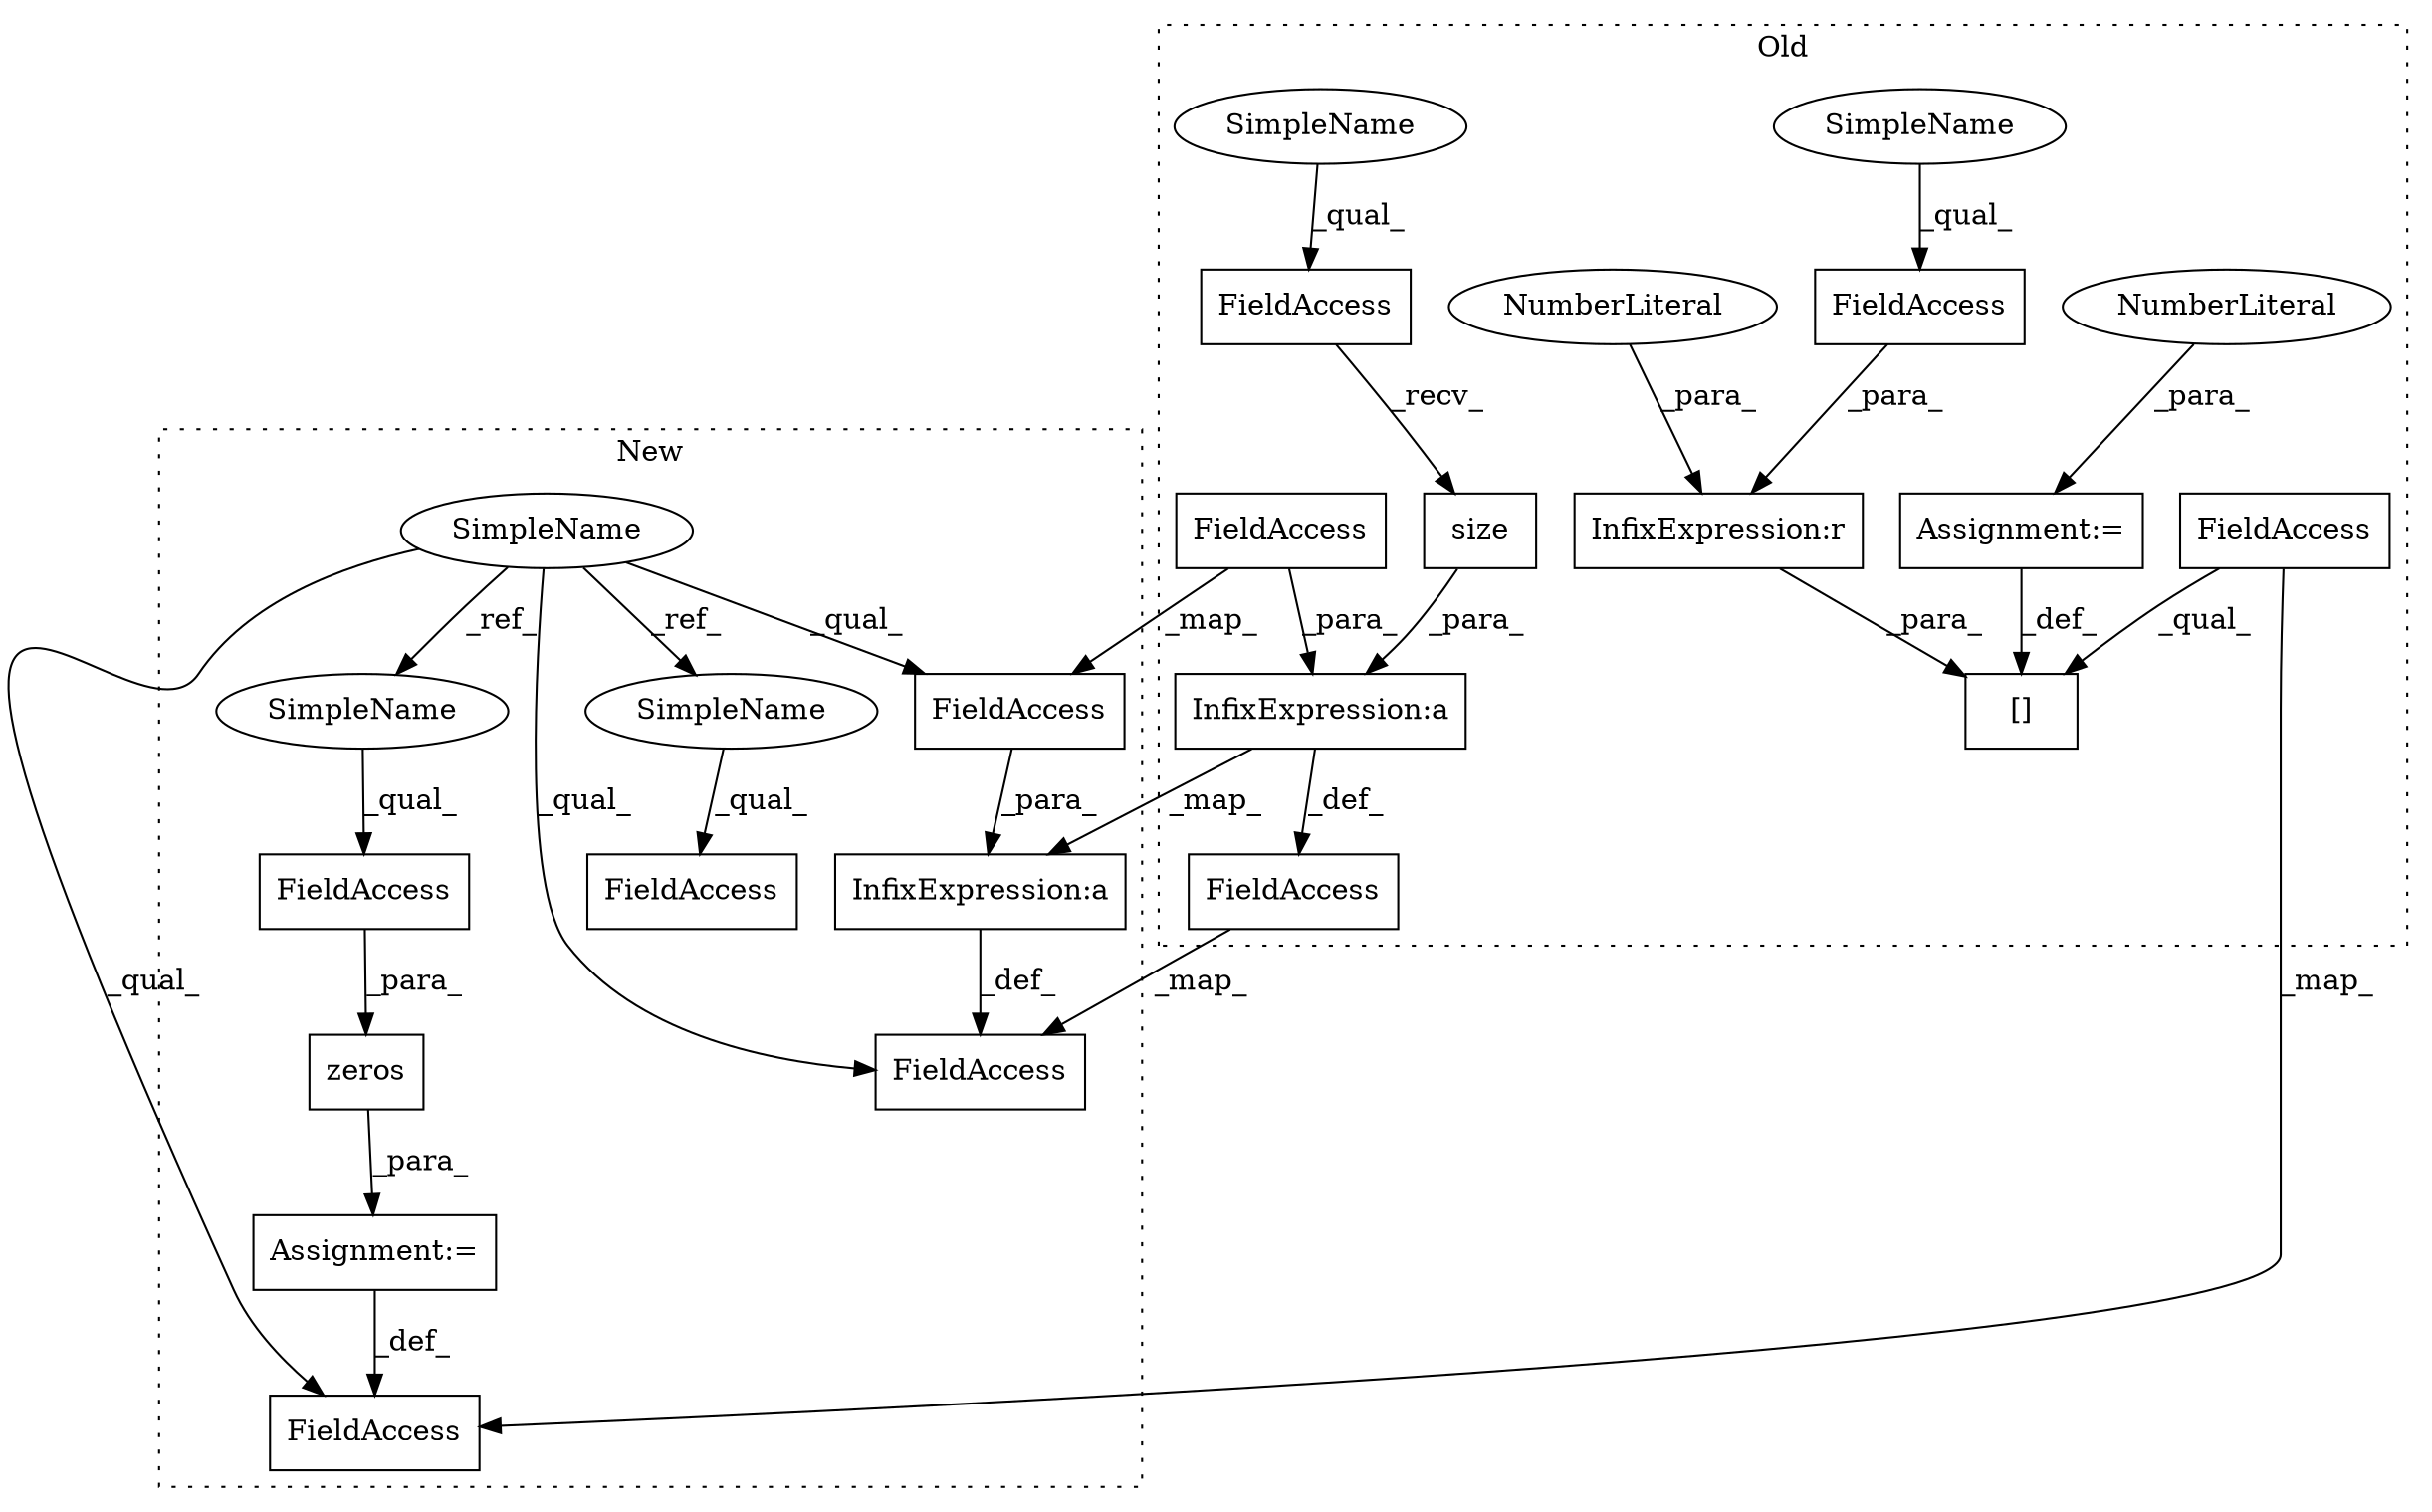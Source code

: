 digraph G {
subgraph cluster0 {
1 [label="size" a="32" s="6659" l="6" shape="box"];
5 [label="FieldAccess" a="22" s="6652" l="6" shape="box"];
8 [label="FieldAccess" a="22" s="6704" l="17" shape="box"];
9 [label="InfixExpression:r" a="27" s="6721" l="4" shape="box"];
10 [label="[]" a="2" s="6685,6727" l="18,1" shape="box"];
11 [label="NumberLiteral" a="34" s="6725" l="1" shape="ellipse"];
12 [label="Assignment:=" a="7" s="6728" l="1" shape="box"];
13 [label="NumberLiteral" a="34" s="6729" l="1" shape="ellipse"];
15 [label="FieldAccess" a="22" s="6685" l="17" shape="box"];
16 [label="FieldAccess" a="22" s="6669" l="9" shape="box"];
18 [label="InfixExpression:a" a="27" s="6666" l="3" shape="box"];
21 [label="FieldAccess" a="22" s="6632" l="6" shape="box"];
24 [label="SimpleName" a="42" s="6704" l="4" shape="ellipse"];
25 [label="SimpleName" a="42" s="6652" l="4" shape="ellipse"];
label = "Old";
style="dotted";
}
subgraph cluster1 {
2 [label="zeros" a="32" s="6715,6731" l="6,1" shape="box"];
3 [label="Assignment:=" a="7" s="6708" l="1" shape="box"];
4 [label="FieldAccess" a="22" s="6721" l="10" shape="box"];
6 [label="SimpleName" a="42" s="6594" l="4" shape="ellipse"];
7 [label="FieldAccess" a="22" s="6673" l="10" shape="box"];
14 [label="FieldAccess" a="22" s="6691" l="17" shape="box"];
17 [label="FieldAccess" a="22" s="6650" l="9" shape="box"];
19 [label="InfixExpression:a" a="27" s="6659" l="3" shape="box"];
20 [label="FieldAccess" a="22" s="6642" l="6" shape="box"];
22 [label="SimpleName" a="42" s="6721" l="4" shape="ellipse"];
23 [label="SimpleName" a="42" s="6673" l="4" shape="ellipse"];
label = "New";
style="dotted";
}
1 -> 18 [label="_para_"];
2 -> 3 [label="_para_"];
3 -> 14 [label="_def_"];
4 -> 2 [label="_para_"];
5 -> 1 [label="_recv_"];
6 -> 22 [label="_ref_"];
6 -> 14 [label="_qual_"];
6 -> 20 [label="_qual_"];
6 -> 17 [label="_qual_"];
6 -> 23 [label="_ref_"];
8 -> 9 [label="_para_"];
9 -> 10 [label="_para_"];
11 -> 9 [label="_para_"];
12 -> 10 [label="_def_"];
13 -> 12 [label="_para_"];
15 -> 14 [label="_map_"];
15 -> 10 [label="_qual_"];
16 -> 18 [label="_para_"];
16 -> 17 [label="_map_"];
17 -> 19 [label="_para_"];
18 -> 19 [label="_map_"];
18 -> 21 [label="_def_"];
19 -> 20 [label="_def_"];
21 -> 20 [label="_map_"];
22 -> 4 [label="_qual_"];
23 -> 7 [label="_qual_"];
24 -> 8 [label="_qual_"];
25 -> 5 [label="_qual_"];
}